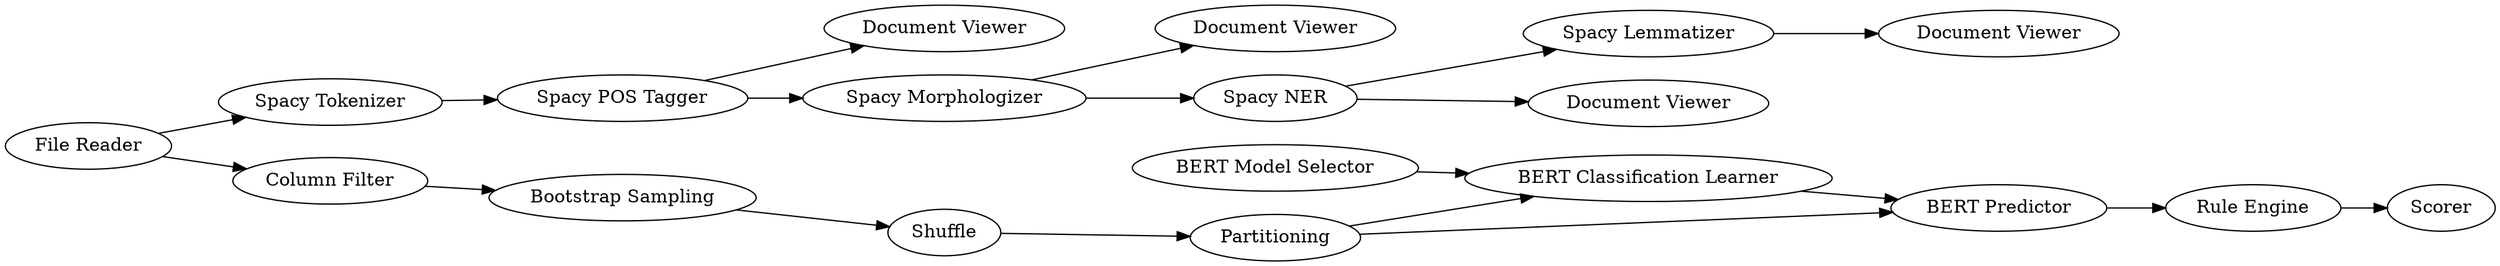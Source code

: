 digraph {
	4 [label="Spacy Tokenizer"]
	881 [label="File Reader"]
	898 [label="Spacy POS Tagger"]
	901 [label="Document Viewer"]
	902 [label="Document Viewer"]
	903 [label="Spacy Morphologizer"]
	904 [label="Spacy Lemmatizer"]
	905 [label="Document Viewer"]
	909 [label="Spacy NER"]
	910 [label="Document Viewer"]
	927 [label=Scorer]
	928 [label="Rule Engine"]
	934 [label="Column Filter"]
	938 [label=Shuffle]
	940 [label="BERT Classification Learner"]
	941 [label="BERT Model Selector"]
	942 [label="BERT Predictor"]
	945 [label=Partitioning]
	946 [label="Bootstrap Sampling"]
	4 -> 898
	881 -> 4
	881 -> 934
	898 -> 903
	898 -> 901
	903 -> 902
	903 -> 909
	904 -> 905
	909 -> 910
	909 -> 904
	928 -> 927
	934 -> 946
	938 -> 945
	940 -> 942
	941 -> 940
	942 -> 928
	945 -> 940
	945 -> 942
	946 -> 938
	rankdir=LR
}
